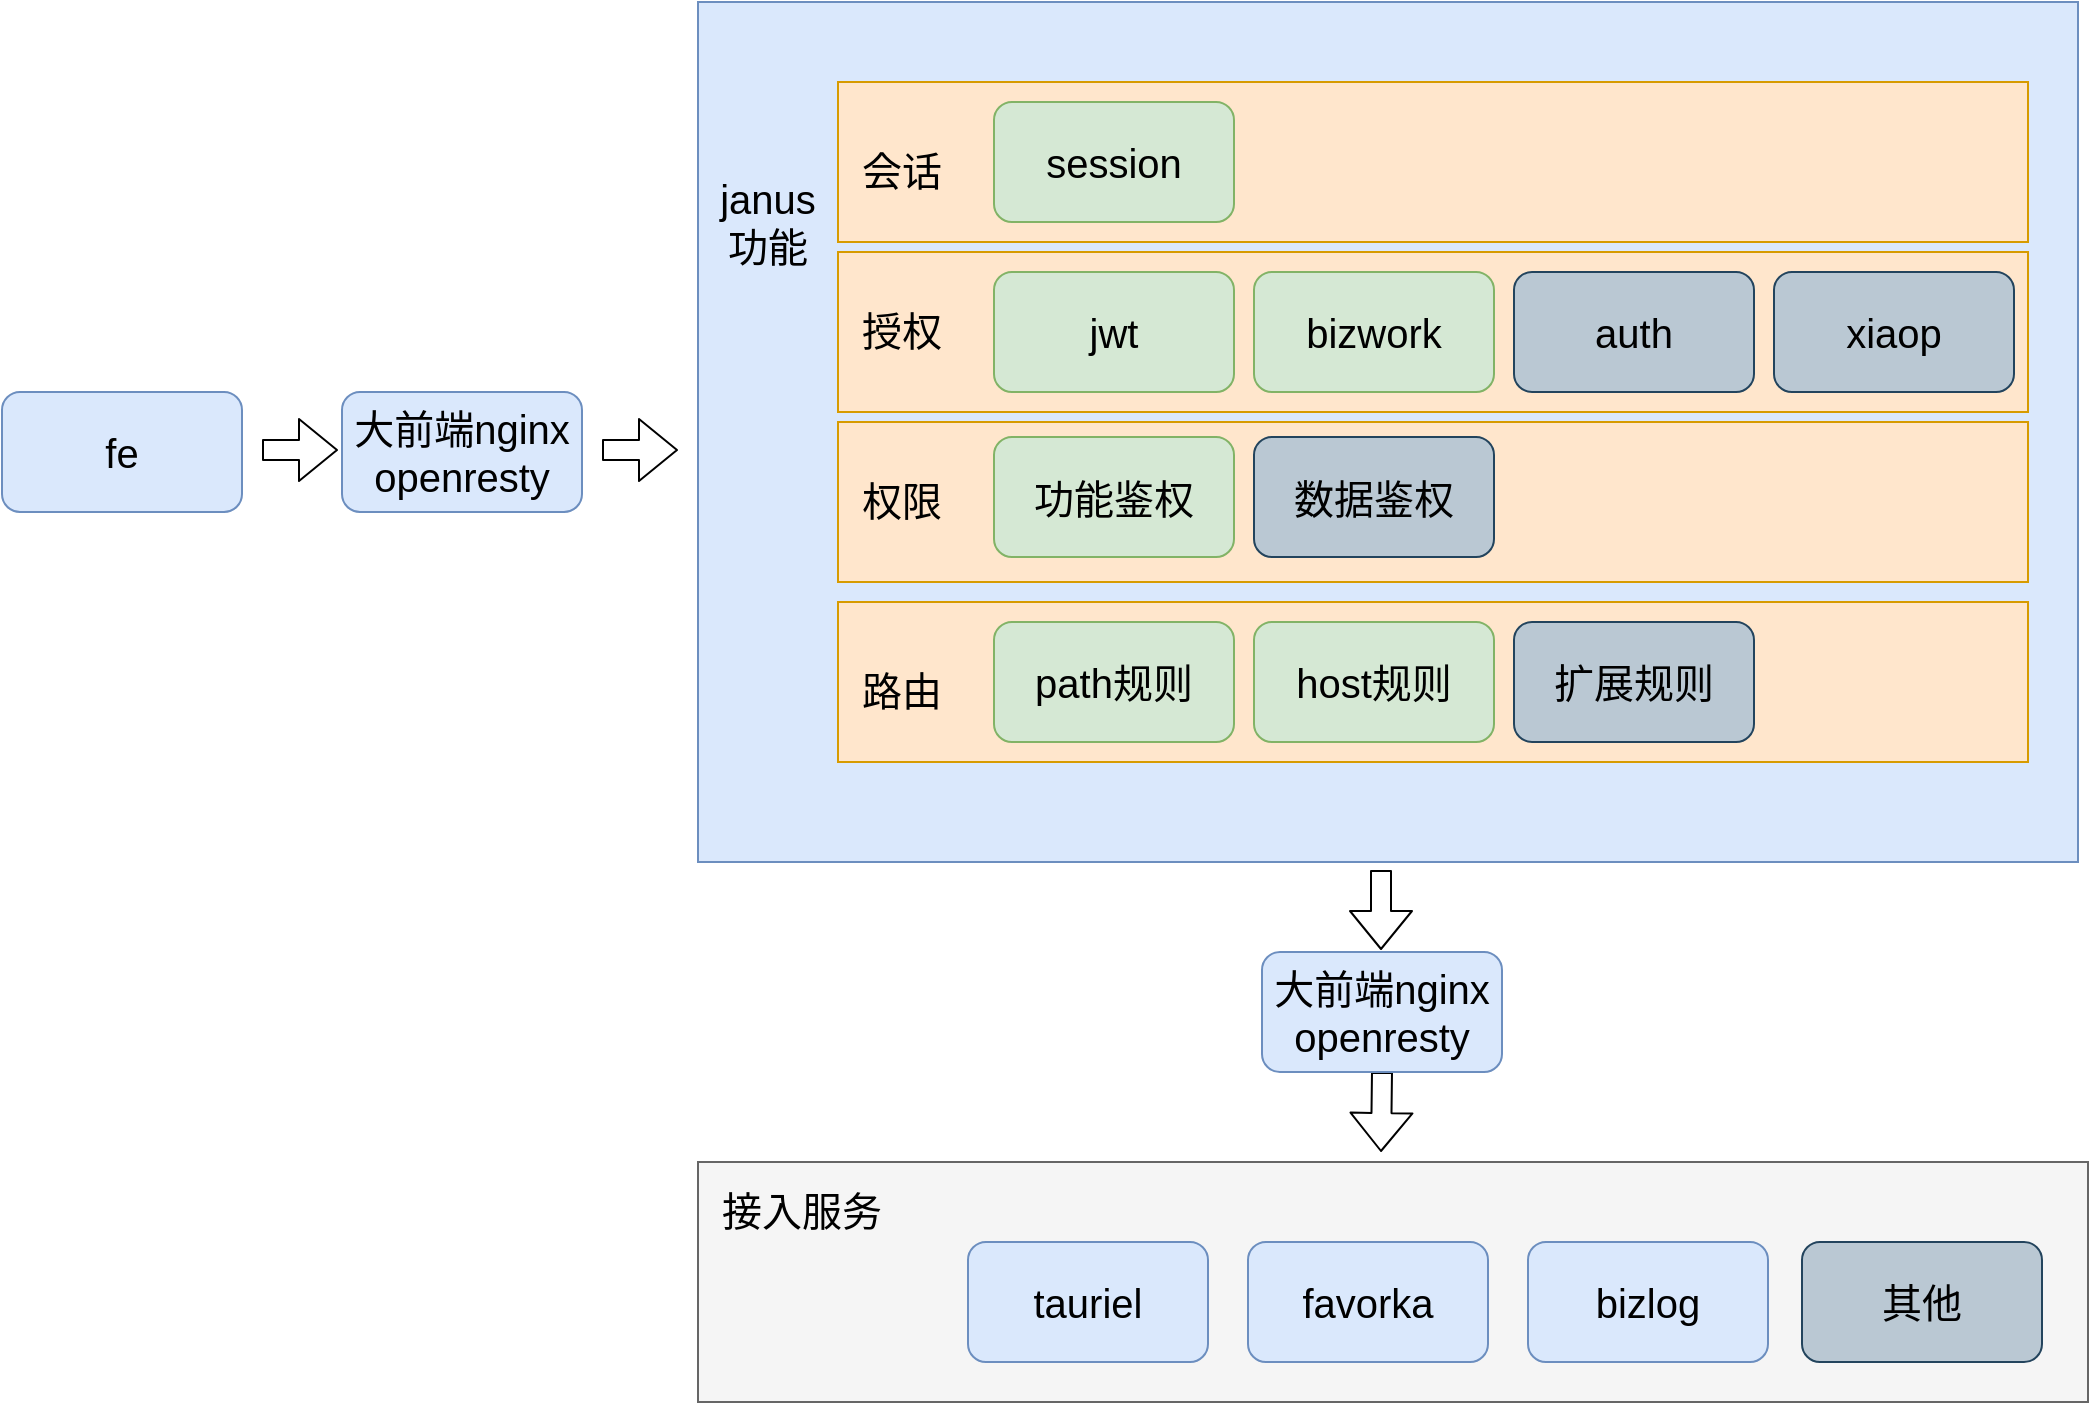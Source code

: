 <mxfile version="10.5.1" type="github"><diagram id="jvLWZokUXWtVQU5Z0_VY" name="Page-1"><mxGraphModel dx="2220" dy="763" grid="1" gridSize="10" guides="1" tooltips="1" connect="1" arrows="1" fold="1" page="1" pageScale="1" pageWidth="826" pageHeight="1169" math="0" shadow="0"><root><mxCell id="0"/><mxCell id="1" parent="0"/><mxCell id="lB9WR78rVij-xdUNf1il-41" value="" style="rounded=0;whiteSpace=wrap;html=1;fillColor=#f5f5f5;strokeColor=#666666;fontColor=#333333;glass=0;comic=0;" vertex="1" parent="1"><mxGeometry x="38" y="730" width="695" height="120" as="geometry"/></mxCell><mxCell id="lB9WR78rVij-xdUNf1il-1" value="&lt;font style=&quot;font-size: 20px&quot;&gt;fe&lt;/font&gt;" style="rounded=1;whiteSpace=wrap;html=1;fillColor=#dae8fc;strokeColor=#6c8ebf;" vertex="1" parent="1"><mxGeometry x="-310" y="345" width="120" height="60" as="geometry"/></mxCell><mxCell id="lB9WR78rVij-xdUNf1il-3" value="&lt;font style=&quot;font-size: 20px&quot;&gt;tauriel&lt;/font&gt;" style="rounded=1;whiteSpace=wrap;html=1;fillColor=#dae8fc;strokeColor=#6c8ebf;" vertex="1" parent="1"><mxGeometry x="173" y="770" width="120" height="60" as="geometry"/></mxCell><mxCell id="lB9WR78rVij-xdUNf1il-4" value="&lt;font style=&quot;font-size: 20px&quot;&gt;favorka&lt;/font&gt;" style="rounded=1;whiteSpace=wrap;html=1;fillColor=#dae8fc;strokeColor=#6c8ebf;" vertex="1" parent="1"><mxGeometry x="313" y="770" width="120" height="60" as="geometry"/></mxCell><mxCell id="lB9WR78rVij-xdUNf1il-5" value="&lt;font style=&quot;font-size: 20px&quot;&gt;bizlog&lt;/font&gt;" style="rounded=1;whiteSpace=wrap;html=1;fillColor=#dae8fc;strokeColor=#6c8ebf;" vertex="1" parent="1"><mxGeometry x="453" y="770" width="120" height="60" as="geometry"/></mxCell><mxCell id="lB9WR78rVij-xdUNf1il-12" value="" style="rounded=0;whiteSpace=wrap;html=1;fillColor=#dae8fc;strokeColor=#6c8ebf;" vertex="1" parent="1"><mxGeometry x="38" y="150" width="690" height="430" as="geometry"/></mxCell><mxCell id="lB9WR78rVij-xdUNf1il-17" value="&lt;font style=&quot;font-size: 20px&quot;&gt;janus&lt;br&gt;功能&lt;br&gt;&lt;/font&gt;" style="text;html=1;strokeColor=none;fillColor=none;align=center;verticalAlign=middle;whiteSpace=wrap;rounded=0;" vertex="1" parent="1"><mxGeometry x="38" y="245" width="70" height="30" as="geometry"/></mxCell><mxCell id="lB9WR78rVij-xdUNf1il-24" value="" style="rounded=0;whiteSpace=wrap;html=1;fillColor=#ffe6cc;strokeColor=#d79b00;" vertex="1" parent="1"><mxGeometry x="108" y="190" width="595" height="80" as="geometry"/></mxCell><mxCell id="lB9WR78rVij-xdUNf1il-28" value="&lt;span style=&quot;font-size: 20px&quot;&gt;session&lt;/span&gt;" style="rounded=1;whiteSpace=wrap;html=1;fillColor=#d5e8d4;strokeColor=#82b366;" vertex="1" parent="1"><mxGeometry x="186" y="200" width="120" height="60" as="geometry"/></mxCell><mxCell id="lB9WR78rVij-xdUNf1il-29" value="" style="rounded=0;whiteSpace=wrap;html=1;fillColor=#ffe6cc;strokeColor=#d79b00;" vertex="1" parent="1"><mxGeometry x="108" y="275" width="595" height="80" as="geometry"/></mxCell><mxCell id="lB9WR78rVij-xdUNf1il-30" value="" style="rounded=0;whiteSpace=wrap;html=1;fillColor=#ffe6cc;strokeColor=#d79b00;" vertex="1" parent="1"><mxGeometry x="108" y="360" width="595" height="80" as="geometry"/></mxCell><mxCell id="lB9WR78rVij-xdUNf1il-31" value="&lt;font style=&quot;font-size: 20px&quot;&gt;bizwork&lt;/font&gt;" style="rounded=1;whiteSpace=wrap;html=1;fillColor=#d5e8d4;strokeColor=#82b366;" vertex="1" parent="1"><mxGeometry x="316" y="285" width="120" height="60" as="geometry"/></mxCell><mxCell id="lB9WR78rVij-xdUNf1il-32" value="&lt;span style=&quot;font-size: 20px&quot;&gt;功能鉴权&lt;/span&gt;" style="rounded=1;whiteSpace=wrap;html=1;fillColor=#d5e8d4;strokeColor=#82b366;" vertex="1" parent="1"><mxGeometry x="186" y="367.5" width="120" height="60" as="geometry"/></mxCell><mxCell id="lB9WR78rVij-xdUNf1il-33" value="&lt;span style=&quot;font-size: 20px&quot;&gt;jwt&lt;/span&gt;" style="rounded=1;whiteSpace=wrap;html=1;fillColor=#d5e8d4;strokeColor=#82b366;" vertex="1" parent="1"><mxGeometry x="186" y="285" width="120" height="60" as="geometry"/></mxCell><mxCell id="lB9WR78rVij-xdUNf1il-34" value="&lt;span style=&quot;font-size: 20px&quot;&gt;数据鉴权&lt;/span&gt;" style="rounded=1;whiteSpace=wrap;html=1;fillColor=#bac8d3;strokeColor=#23445d;" vertex="1" parent="1"><mxGeometry x="316" y="367.5" width="120" height="60" as="geometry"/></mxCell><mxCell id="lB9WR78rVij-xdUNf1il-35" value="" style="rounded=0;whiteSpace=wrap;html=1;fillColor=#ffe6cc;strokeColor=#d79b00;" vertex="1" parent="1"><mxGeometry x="108" y="450" width="595" height="80" as="geometry"/></mxCell><mxCell id="lB9WR78rVij-xdUNf1il-36" value="&lt;span style=&quot;font-size: 20px&quot;&gt;path规则&lt;/span&gt;" style="rounded=1;whiteSpace=wrap;html=1;fillColor=#d5e8d4;strokeColor=#82b366;" vertex="1" parent="1"><mxGeometry x="186" y="460" width="120" height="60" as="geometry"/></mxCell><mxCell id="lB9WR78rVij-xdUNf1il-37" value="&lt;span style=&quot;font-size: 20px&quot;&gt;host规则&lt;/span&gt;" style="rounded=1;whiteSpace=wrap;html=1;fillColor=#d5e8d4;strokeColor=#82b366;" vertex="1" parent="1"><mxGeometry x="316" y="460" width="120" height="60" as="geometry"/></mxCell><mxCell id="lB9WR78rVij-xdUNf1il-38" value="&lt;font style=&quot;font-size: 20px&quot;&gt;auth&lt;/font&gt;" style="rounded=1;whiteSpace=wrap;html=1;fillColor=#bac8d3;strokeColor=#23445d;" vertex="1" parent="1"><mxGeometry x="446" y="285" width="120" height="60" as="geometry"/></mxCell><mxCell id="lB9WR78rVij-xdUNf1il-39" value="&lt;font style=&quot;font-size: 20px&quot;&gt;xiaop&lt;/font&gt;" style="rounded=1;whiteSpace=wrap;html=1;fillColor=#bac8d3;strokeColor=#23445d;" vertex="1" parent="1"><mxGeometry x="576" y="285" width="120" height="60" as="geometry"/></mxCell><mxCell id="lB9WR78rVij-xdUNf1il-40" value="&lt;font style=&quot;font-size: 20px&quot;&gt;授权&lt;/font&gt;" style="text;html=1;resizable=0;points=[];autosize=1;align=left;verticalAlign=top;spacingTop=-4;" vertex="1" parent="1"><mxGeometry x="118" y="300" width="60" height="20" as="geometry"/></mxCell><mxCell id="lB9WR78rVij-xdUNf1il-42" value="&lt;font style=&quot;font-size: 20px&quot;&gt;接入服务&lt;/font&gt;" style="text;html=1;resizable=0;points=[];autosize=1;align=left;verticalAlign=top;spacingTop=-4;" vertex="1" parent="1"><mxGeometry x="48" y="740" width="100" height="20" as="geometry"/></mxCell><mxCell id="lB9WR78rVij-xdUNf1il-43" value="" style="shape=flexArrow;endArrow=classic;html=1;" edge="1" parent="1"><mxGeometry width="50" height="50" relative="1" as="geometry"><mxPoint x="-180" y="374" as="sourcePoint"/><mxPoint x="-142" y="374" as="targetPoint"/></mxGeometry></mxCell><mxCell id="lB9WR78rVij-xdUNf1il-44" value="" style="shape=flexArrow;endArrow=classic;html=1;" edge="1" parent="1"><mxGeometry width="50" height="50" relative="1" as="geometry"><mxPoint x="380" y="685" as="sourcePoint"/><mxPoint x="379.5" y="725" as="targetPoint"/></mxGeometry></mxCell><mxCell id="lB9WR78rVij-xdUNf1il-45" value="&lt;span style=&quot;font-size: 20px&quot;&gt;扩展规则&lt;/span&gt;" style="rounded=1;whiteSpace=wrap;html=1;fillColor=#bac8d3;strokeColor=#23445d;" vertex="1" parent="1"><mxGeometry x="446" y="460" width="120" height="60" as="geometry"/></mxCell><mxCell id="lB9WR78rVij-xdUNf1il-46" value="&lt;font style=&quot;font-size: 20px&quot;&gt;路由&lt;/font&gt;" style="text;html=1;resizable=0;points=[];autosize=1;align=left;verticalAlign=top;spacingTop=-4;" vertex="1" parent="1"><mxGeometry x="118" y="480" width="60" height="20" as="geometry"/></mxCell><mxCell id="lB9WR78rVij-xdUNf1il-47" value="&lt;span style=&quot;font-size: 20px&quot;&gt;权限&lt;/span&gt;" style="text;html=1;resizable=0;points=[];autosize=1;align=left;verticalAlign=top;spacingTop=-4;" vertex="1" parent="1"><mxGeometry x="118" y="385" width="60" height="20" as="geometry"/></mxCell><mxCell id="lB9WR78rVij-xdUNf1il-48" value="&lt;span style=&quot;font-size: 20px&quot;&gt;会话&lt;/span&gt;" style="text;html=1;resizable=0;points=[];autosize=1;align=left;verticalAlign=top;spacingTop=-4;" vertex="1" parent="1"><mxGeometry x="118" y="220" width="60" height="20" as="geometry"/></mxCell><mxCell id="lB9WR78rVij-xdUNf1il-49" value="&lt;font style=&quot;font-size: 20px&quot;&gt;大前端nginx&lt;br&gt;openresty&lt;br&gt;&lt;/font&gt;" style="rounded=1;whiteSpace=wrap;html=1;fillColor=#dae8fc;strokeColor=#6c8ebf;" vertex="1" parent="1"><mxGeometry x="-140" y="345" width="120" height="60" as="geometry"/></mxCell><mxCell id="lB9WR78rVij-xdUNf1il-51" value="&lt;font style=&quot;font-size: 20px&quot;&gt;大前端nginx&lt;br&gt;openresty&lt;br&gt;&lt;/font&gt;" style="rounded=1;whiteSpace=wrap;html=1;fillColor=#dae8fc;strokeColor=#6c8ebf;" vertex="1" parent="1"><mxGeometry x="320" y="625" width="120" height="60" as="geometry"/></mxCell><mxCell id="lB9WR78rVij-xdUNf1il-52" value="" style="shape=flexArrow;endArrow=classic;html=1;" edge="1" parent="1"><mxGeometry width="50" height="50" relative="1" as="geometry"><mxPoint x="379.5" y="584" as="sourcePoint"/><mxPoint x="379.5" y="624" as="targetPoint"/></mxGeometry></mxCell><mxCell id="lB9WR78rVij-xdUNf1il-55" value="" style="shape=flexArrow;endArrow=classic;html=1;" edge="1" parent="1"><mxGeometry width="50" height="50" relative="1" as="geometry"><mxPoint x="-10" y="374" as="sourcePoint"/><mxPoint x="28" y="374" as="targetPoint"/></mxGeometry></mxCell><mxCell id="lB9WR78rVij-xdUNf1il-58" value="&lt;span style=&quot;font-size: 20px&quot;&gt;其他&lt;/span&gt;" style="rounded=1;whiteSpace=wrap;html=1;fillColor=#bac8d3;strokeColor=#23445d;" vertex="1" parent="1"><mxGeometry x="590" y="770" width="120" height="60" as="geometry"/></mxCell></root></mxGraphModel></diagram></mxfile>